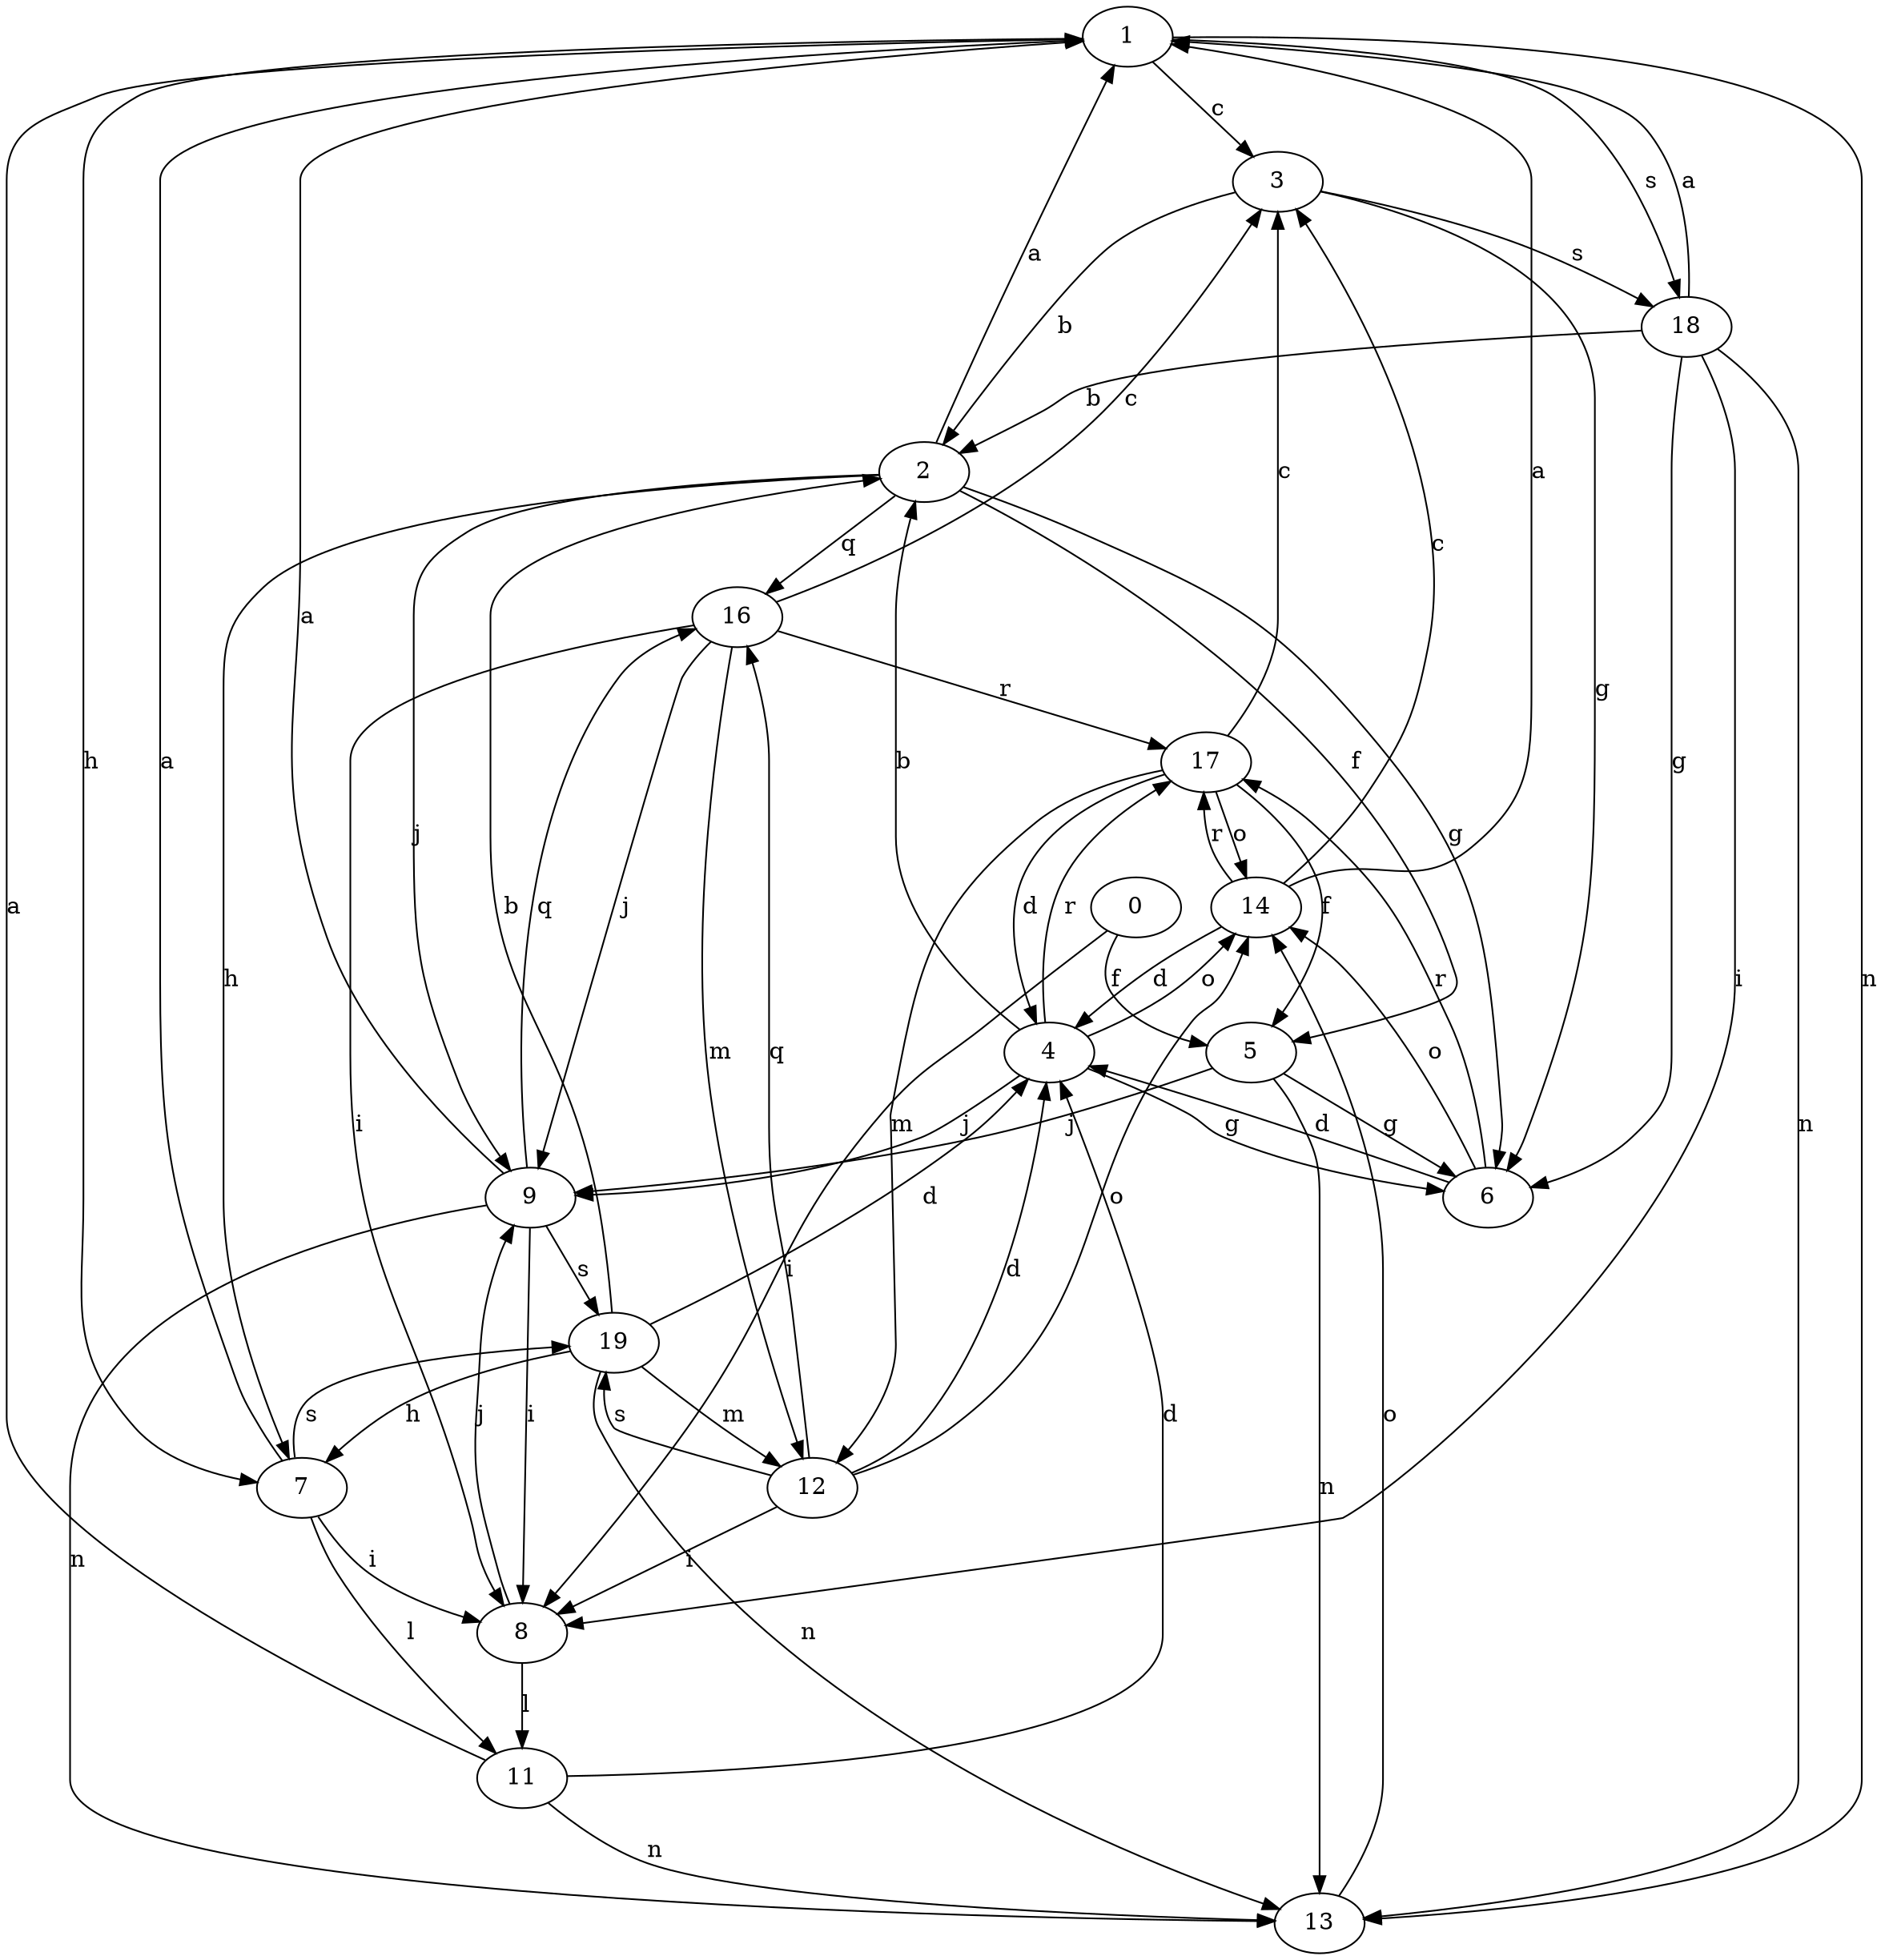 strict digraph  {
1;
2;
3;
4;
5;
6;
7;
0;
8;
9;
11;
12;
13;
14;
16;
17;
18;
19;
1 -> 3  [label=c];
1 -> 7  [label=h];
1 -> 13  [label=n];
1 -> 18  [label=s];
2 -> 1  [label=a];
2 -> 5  [label=f];
2 -> 6  [label=g];
2 -> 7  [label=h];
2 -> 9  [label=j];
2 -> 16  [label=q];
3 -> 2  [label=b];
3 -> 6  [label=g];
3 -> 18  [label=s];
4 -> 2  [label=b];
4 -> 6  [label=g];
4 -> 9  [label=j];
4 -> 14  [label=o];
4 -> 17  [label=r];
5 -> 6  [label=g];
5 -> 9  [label=j];
5 -> 13  [label=n];
6 -> 4  [label=d];
6 -> 14  [label=o];
6 -> 17  [label=r];
7 -> 1  [label=a];
7 -> 8  [label=i];
7 -> 11  [label=l];
7 -> 19  [label=s];
0 -> 5  [label=f];
0 -> 8  [label=i];
8 -> 9  [label=j];
8 -> 11  [label=l];
9 -> 1  [label=a];
9 -> 8  [label=i];
9 -> 13  [label=n];
9 -> 16  [label=q];
9 -> 19  [label=s];
11 -> 1  [label=a];
11 -> 4  [label=d];
11 -> 13  [label=n];
12 -> 4  [label=d];
12 -> 8  [label=i];
12 -> 14  [label=o];
12 -> 16  [label=q];
12 -> 19  [label=s];
13 -> 14  [label=o];
14 -> 1  [label=a];
14 -> 3  [label=c];
14 -> 4  [label=d];
14 -> 17  [label=r];
16 -> 3  [label=c];
16 -> 8  [label=i];
16 -> 9  [label=j];
16 -> 12  [label=m];
16 -> 17  [label=r];
17 -> 3  [label=c];
17 -> 4  [label=d];
17 -> 5  [label=f];
17 -> 12  [label=m];
17 -> 14  [label=o];
18 -> 1  [label=a];
18 -> 2  [label=b];
18 -> 6  [label=g];
18 -> 8  [label=i];
18 -> 13  [label=n];
19 -> 2  [label=b];
19 -> 4  [label=d];
19 -> 7  [label=h];
19 -> 12  [label=m];
19 -> 13  [label=n];
}

